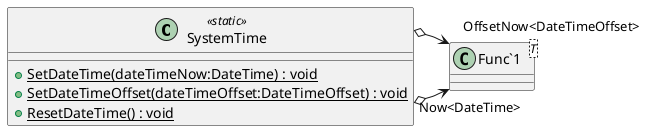 @startuml
class SystemTime <<static>> {
    + {static} SetDateTime(dateTimeNow:DateTime) : void
    + {static} SetDateTimeOffset(dateTimeOffset:DateTimeOffset) : void
    + {static} ResetDateTime() : void
}
class "Func`1"<T> {
}
SystemTime o-> "Now<DateTime>" "Func`1"
SystemTime o-> "OffsetNow<DateTimeOffset>" "Func`1"
@enduml
